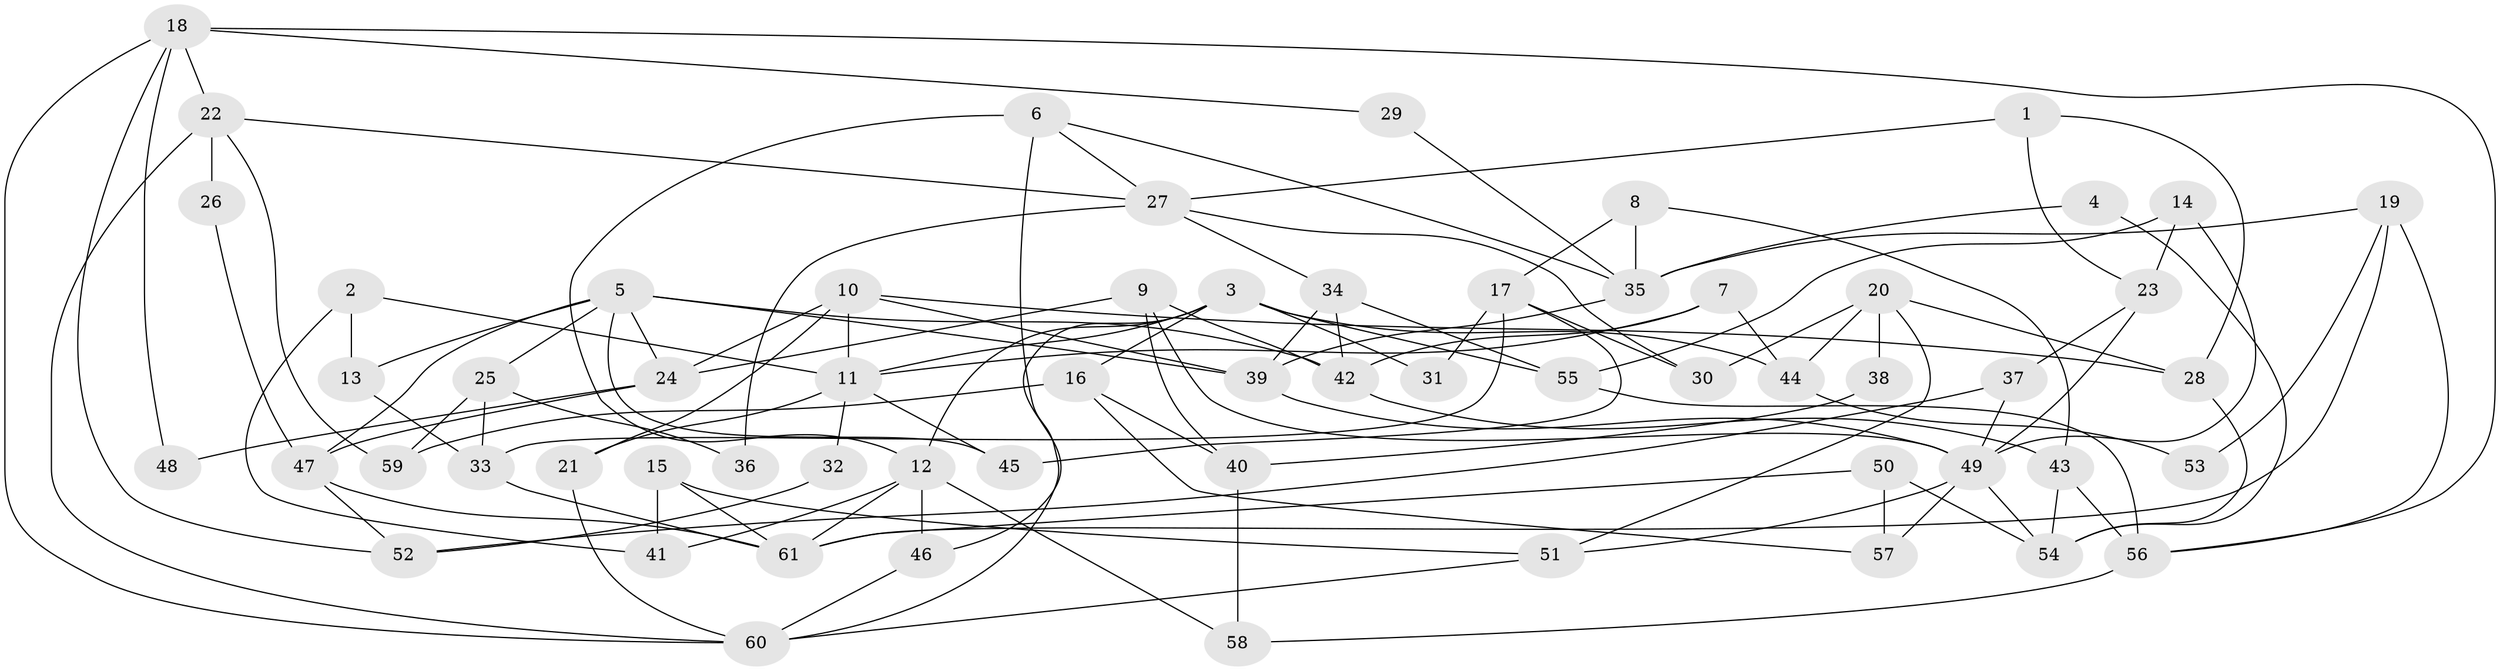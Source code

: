 // coarse degree distribution, {3: 0.175, 4: 0.225, 8: 0.05, 2: 0.15, 9: 0.05, 7: 0.125, 6: 0.1, 10: 0.025, 5: 0.1}
// Generated by graph-tools (version 1.1) at 2025/52/02/27/25 19:52:07]
// undirected, 61 vertices, 122 edges
graph export_dot {
graph [start="1"]
  node [color=gray90,style=filled];
  1;
  2;
  3;
  4;
  5;
  6;
  7;
  8;
  9;
  10;
  11;
  12;
  13;
  14;
  15;
  16;
  17;
  18;
  19;
  20;
  21;
  22;
  23;
  24;
  25;
  26;
  27;
  28;
  29;
  30;
  31;
  32;
  33;
  34;
  35;
  36;
  37;
  38;
  39;
  40;
  41;
  42;
  43;
  44;
  45;
  46;
  47;
  48;
  49;
  50;
  51;
  52;
  53;
  54;
  55;
  56;
  57;
  58;
  59;
  60;
  61;
  1 -- 23;
  1 -- 28;
  1 -- 27;
  2 -- 41;
  2 -- 13;
  2 -- 11;
  3 -- 16;
  3 -- 46;
  3 -- 11;
  3 -- 12;
  3 -- 31;
  3 -- 44;
  3 -- 55;
  4 -- 54;
  4 -- 35;
  5 -- 42;
  5 -- 47;
  5 -- 13;
  5 -- 24;
  5 -- 25;
  5 -- 39;
  5 -- 45;
  6 -- 35;
  6 -- 60;
  6 -- 12;
  6 -- 27;
  7 -- 11;
  7 -- 42;
  7 -- 44;
  8 -- 17;
  8 -- 43;
  8 -- 35;
  9 -- 42;
  9 -- 24;
  9 -- 40;
  9 -- 49;
  10 -- 11;
  10 -- 28;
  10 -- 21;
  10 -- 24;
  10 -- 39;
  11 -- 21;
  11 -- 32;
  11 -- 45;
  12 -- 41;
  12 -- 46;
  12 -- 58;
  12 -- 61;
  13 -- 33;
  14 -- 49;
  14 -- 55;
  14 -- 23;
  15 -- 61;
  15 -- 51;
  15 -- 41;
  16 -- 59;
  16 -- 40;
  16 -- 57;
  17 -- 45;
  17 -- 30;
  17 -- 31;
  17 -- 33;
  18 -- 22;
  18 -- 52;
  18 -- 29;
  18 -- 48;
  18 -- 56;
  18 -- 60;
  19 -- 56;
  19 -- 35;
  19 -- 53;
  19 -- 61;
  20 -- 51;
  20 -- 44;
  20 -- 28;
  20 -- 30;
  20 -- 38;
  21 -- 60;
  22 -- 27;
  22 -- 60;
  22 -- 26;
  22 -- 59;
  23 -- 49;
  23 -- 37;
  24 -- 47;
  24 -- 48;
  25 -- 33;
  25 -- 36;
  25 -- 59;
  26 -- 47;
  27 -- 30;
  27 -- 34;
  27 -- 36;
  28 -- 54;
  29 -- 35;
  32 -- 52;
  33 -- 61;
  34 -- 39;
  34 -- 42;
  34 -- 55;
  35 -- 39;
  37 -- 49;
  37 -- 52;
  38 -- 40;
  39 -- 49;
  40 -- 58;
  42 -- 43;
  43 -- 54;
  43 -- 56;
  44 -- 53;
  46 -- 60;
  47 -- 61;
  47 -- 52;
  49 -- 51;
  49 -- 54;
  49 -- 57;
  50 -- 57;
  50 -- 61;
  50 -- 54;
  51 -- 60;
  55 -- 56;
  56 -- 58;
}
